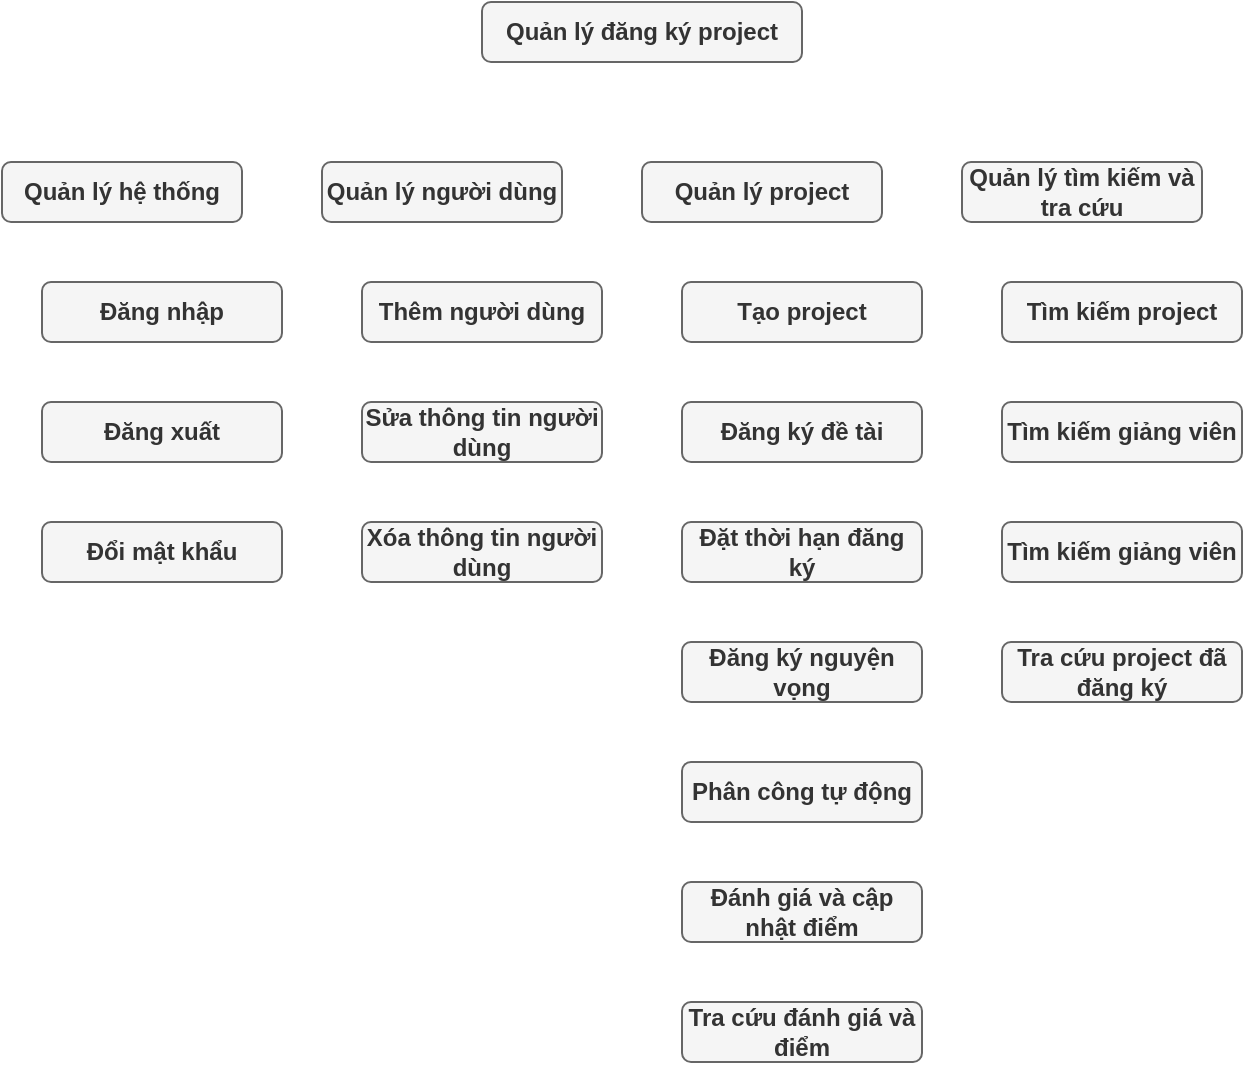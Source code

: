 <mxfile version="14.6.13" type="device" pages="15"><diagram id="ZEF8ooz4CsRJH-NLzm4i" name="SDCN"><mxGraphModel dx="1065" dy="506" grid="1" gridSize="10" guides="1" tooltips="1" connect="1" arrows="1" fold="1" page="1" pageScale="1" pageWidth="1100" pageHeight="850" math="0" shadow="0"><root><mxCell id="0"/><mxCell id="1" parent="0"/><mxCell id="Gfsevws15C0HQ6blxv7q-1" value="Quản lý đăng ký project" style="rounded=1;whiteSpace=wrap;html=1;fontStyle=1;fillColor=#f5f5f5;strokeColor=#666666;fontColor=#333333;glass=0;" parent="1" vertex="1"><mxGeometry x="360" y="160" width="160" height="30" as="geometry"/></mxCell><mxCell id="Gfsevws15C0HQ6blxv7q-2" value="Quản lý hệ thống" style="rounded=1;whiteSpace=wrap;html=1;fontStyle=1;fillColor=#f5f5f5;strokeColor=#666666;fontColor=#333333;glass=0;" parent="1" vertex="1"><mxGeometry x="120" y="240" width="120" height="30" as="geometry"/></mxCell><mxCell id="Gfsevws15C0HQ6blxv7q-4" value="Quản lý người dùng" style="rounded=1;whiteSpace=wrap;html=1;fontStyle=1;fillColor=#f5f5f5;strokeColor=#666666;fontColor=#333333;glass=0;" parent="1" vertex="1"><mxGeometry x="280" y="240" width="120" height="30" as="geometry"/></mxCell><mxCell id="Gfsevws15C0HQ6blxv7q-5" value="Quản lý project" style="rounded=1;whiteSpace=wrap;html=1;fontStyle=1;fillColor=#f5f5f5;strokeColor=#666666;fontColor=#333333;glass=0;" parent="1" vertex="1"><mxGeometry x="440" y="240" width="120" height="30" as="geometry"/></mxCell><mxCell id="Gfsevws15C0HQ6blxv7q-6" value="Quản lý tìm kiếm và tra cứu" style="rounded=1;whiteSpace=wrap;html=1;fontStyle=1;fillColor=#f5f5f5;strokeColor=#666666;fontColor=#333333;glass=0;" parent="1" vertex="1"><mxGeometry x="600" y="240" width="120" height="30" as="geometry"/></mxCell><mxCell id="F7r0OjqyZNI0h6LzyfAk-2" value="Đăng nhập" style="rounded=1;whiteSpace=wrap;html=1;fontStyle=1;fillColor=#f5f5f5;strokeColor=#666666;fontColor=#333333;glass=0;" vertex="1" parent="1"><mxGeometry x="140" y="300" width="120" height="30" as="geometry"/></mxCell><mxCell id="F7r0OjqyZNI0h6LzyfAk-3" value="Đăng xuất" style="rounded=1;whiteSpace=wrap;html=1;fontStyle=1;fillColor=#f5f5f5;strokeColor=#666666;fontColor=#333333;glass=0;" vertex="1" parent="1"><mxGeometry x="140" y="360" width="120" height="30" as="geometry"/></mxCell><mxCell id="F7r0OjqyZNI0h6LzyfAk-4" value="Thêm người dùng" style="rounded=1;whiteSpace=wrap;html=1;fontStyle=1;fillColor=#f5f5f5;strokeColor=#666666;fontColor=#333333;glass=0;" vertex="1" parent="1"><mxGeometry x="300" y="300" width="120" height="30" as="geometry"/></mxCell><mxCell id="F7r0OjqyZNI0h6LzyfAk-5" value="Sửa thông tin người dùng" style="rounded=1;whiteSpace=wrap;html=1;fontStyle=1;fillColor=#f5f5f5;strokeColor=#666666;fontColor=#333333;glass=0;" vertex="1" parent="1"><mxGeometry x="300" y="360" width="120" height="30" as="geometry"/></mxCell><mxCell id="F7r0OjqyZNI0h6LzyfAk-6" value="Xóa thông tin người dùng" style="rounded=1;whiteSpace=wrap;html=1;fontStyle=1;fillColor=#f5f5f5;strokeColor=#666666;fontColor=#333333;glass=0;" vertex="1" parent="1"><mxGeometry x="300" y="420" width="120" height="30" as="geometry"/></mxCell><mxCell id="F7r0OjqyZNI0h6LzyfAk-7" value="Đổi mật khẩu" style="rounded=1;whiteSpace=wrap;html=1;fontStyle=1;fillColor=#f5f5f5;strokeColor=#666666;fontColor=#333333;glass=0;" vertex="1" parent="1"><mxGeometry x="140" y="420" width="120" height="30" as="geometry"/></mxCell><mxCell id="F7r0OjqyZNI0h6LzyfAk-8" value="Tạo project" style="rounded=1;whiteSpace=wrap;html=1;fontStyle=1;fillColor=#f5f5f5;strokeColor=#666666;fontColor=#333333;glass=0;" vertex="1" parent="1"><mxGeometry x="460" y="300" width="120" height="30" as="geometry"/></mxCell><mxCell id="F7r0OjqyZNI0h6LzyfAk-9" value="Đăng ký đề tài" style="rounded=1;whiteSpace=wrap;html=1;fontStyle=1;fillColor=#f5f5f5;strokeColor=#666666;fontColor=#333333;glass=0;" vertex="1" parent="1"><mxGeometry x="460" y="360" width="120" height="30" as="geometry"/></mxCell><mxCell id="F7r0OjqyZNI0h6LzyfAk-10" value="Đặt thời hạn đăng ký" style="rounded=1;whiteSpace=wrap;html=1;fontStyle=1;fillColor=#f5f5f5;strokeColor=#666666;fontColor=#333333;glass=0;" vertex="1" parent="1"><mxGeometry x="460" y="420" width="120" height="30" as="geometry"/></mxCell><mxCell id="F7r0OjqyZNI0h6LzyfAk-11" value="Phân công tự động" style="rounded=1;whiteSpace=wrap;html=1;fontStyle=1;fillColor=#f5f5f5;strokeColor=#666666;fontColor=#333333;glass=0;" vertex="1" parent="1"><mxGeometry x="460" y="540" width="120" height="30" as="geometry"/></mxCell><mxCell id="F7r0OjqyZNI0h6LzyfAk-13" value="Đăng ký nguyện vọng" style="rounded=1;whiteSpace=wrap;html=1;fontStyle=1;fillColor=#f5f5f5;strokeColor=#666666;fontColor=#333333;glass=0;" vertex="1" parent="1"><mxGeometry x="460" y="480" width="120" height="30" as="geometry"/></mxCell><mxCell id="F7r0OjqyZNI0h6LzyfAk-14" value="Đánh giá và cập nhật điểm" style="rounded=1;whiteSpace=wrap;html=1;fontStyle=1;fillColor=#f5f5f5;strokeColor=#666666;fontColor=#333333;glass=0;" vertex="1" parent="1"><mxGeometry x="460" y="600" width="120" height="30" as="geometry"/></mxCell><mxCell id="F7r0OjqyZNI0h6LzyfAk-16" value="Tra cứu đánh giá và điểm" style="rounded=1;whiteSpace=wrap;html=1;fontStyle=1;fillColor=#f5f5f5;strokeColor=#666666;fontColor=#333333;glass=0;" vertex="1" parent="1"><mxGeometry x="460" y="660" width="120" height="30" as="geometry"/></mxCell><mxCell id="F7r0OjqyZNI0h6LzyfAk-17" value="Tìm kiếm project" style="rounded=1;whiteSpace=wrap;html=1;fontStyle=1;fillColor=#f5f5f5;strokeColor=#666666;fontColor=#333333;glass=0;" vertex="1" parent="1"><mxGeometry x="620" y="300" width="120" height="30" as="geometry"/></mxCell><mxCell id="F7r0OjqyZNI0h6LzyfAk-18" value="Tìm kiếm giảng viên" style="rounded=1;whiteSpace=wrap;html=1;fontStyle=1;fillColor=#f5f5f5;strokeColor=#666666;fontColor=#333333;glass=0;" vertex="1" parent="1"><mxGeometry x="620" y="360" width="120" height="30" as="geometry"/></mxCell><mxCell id="F7r0OjqyZNI0h6LzyfAk-19" value="Tìm kiếm giảng viên" style="rounded=1;whiteSpace=wrap;html=1;fontStyle=1;fillColor=#f5f5f5;strokeColor=#666666;fontColor=#333333;glass=0;" vertex="1" parent="1"><mxGeometry x="620" y="420" width="120" height="30" as="geometry"/></mxCell><mxCell id="F7r0OjqyZNI0h6LzyfAk-22" value="Tra cứu project đã đăng ký" style="rounded=1;whiteSpace=wrap;html=1;fontStyle=1;fillColor=#f5f5f5;strokeColor=#666666;fontColor=#333333;glass=0;" vertex="1" parent="1"><mxGeometry x="620" y="480" width="120" height="30" as="geometry"/></mxCell></root></mxGraphModel></diagram><diagram id="IZ5UvdRXVGfUcvkPhZCx" name="Use_case"><mxGraphModel dx="1038" dy="607" grid="1" gridSize="10" guides="1" tooltips="1" connect="1" arrows="1" fold="1" page="1" pageScale="1" pageWidth="1100" pageHeight="850" math="0" shadow="0"><root><mxCell id="N8EKD5ywdm2YLqqOQraA-0"/><mxCell id="N8EKD5ywdm2YLqqOQraA-1" parent="N8EKD5ywdm2YLqqOQraA-0"/></root></mxGraphModel></diagram><diagram id="hAlcTjzkLI1s111jfvoS" name="Class"><mxGraphModel dx="1038" dy="607" grid="1" gridSize="10" guides="1" tooltips="1" connect="1" arrows="1" fold="1" page="1" pageScale="1" pageWidth="1100" pageHeight="850" math="0" shadow="0"><root><mxCell id="VkgzCpKXlT5GW4c5N4aE-0"/><mxCell id="VkgzCpKXlT5GW4c5N4aE-1" parent="VkgzCpKXlT5GW4c5N4aE-0"/></root></mxGraphModel></diagram><diagram id="bfhI10lnvHaEZEu4e71r" name="Activity detai"><mxGraphModel dx="1038" dy="607" grid="1" gridSize="10" guides="1" tooltips="1" connect="1" arrows="1" fold="1" page="1" pageScale="1" pageWidth="1100" pageHeight="850" math="0" shadow="0"><root><mxCell id="54zHZTjvwD9EXPh8chBe-0"/><mxCell id="54zHZTjvwD9EXPh8chBe-1" parent="54zHZTjvwD9EXPh8chBe-0"/></root></mxGraphModel></diagram><diagram id="DBNs3LBVxO5JrGrNNQS2" name="Sequence detai"><mxGraphModel dx="1038" dy="607" grid="1" gridSize="10" guides="1" tooltips="1" connect="1" arrows="1" fold="1" page="1" pageScale="1" pageWidth="1100" pageHeight="850" math="0" shadow="0"><root><mxCell id="lMaeGaTuLwNTZs_B_fRg-0"/><mxCell id="lMaeGaTuLwNTZs_B_fRg-1" parent="lMaeGaTuLwNTZs_B_fRg-0"/></root></mxGraphModel></diagram><diagram id="e70qe-fKVl9ynQSeNbEG" name="Activity sv"><mxGraphModel dx="1038" dy="607" grid="1" gridSize="10" guides="1" tooltips="1" connect="1" arrows="1" fold="1" page="1" pageScale="1" pageWidth="1100" pageHeight="850" math="0" shadow="0"><root><mxCell id="gvJyOGZ8IV6irZZ_e8Y8-0"/><mxCell id="gvJyOGZ8IV6irZZ_e8Y8-1" parent="gvJyOGZ8IV6irZZ_e8Y8-0"/></root></mxGraphModel></diagram><diagram id="D_mVv4n0QHTkc2mRqGPQ" name="Sequence sv"><mxGraphModel dx="1038" dy="607" grid="1" gridSize="10" guides="1" tooltips="1" connect="1" arrows="1" fold="1" page="1" pageScale="1" pageWidth="1100" pageHeight="850" math="0" shadow="0"><root><mxCell id="r1qcC3Q-udBI7uP-FEIx-0"/><mxCell id="r1qcC3Q-udBI7uP-FEIx-1" parent="r1qcC3Q-udBI7uP-FEIx-0"/></root></mxGraphModel></diagram><diagram id="GaSqqmxNN91Ityw2pBPl" name="Activity danhgia"><mxGraphModel dx="1038" dy="607" grid="1" gridSize="10" guides="1" tooltips="1" connect="1" arrows="1" fold="1" page="1" pageScale="1" pageWidth="1100" pageHeight="850" math="0" shadow="0"><root><mxCell id="VF238evmtMLEdyuWWex1-0"/><mxCell id="VF238evmtMLEdyuWWex1-1" parent="VF238evmtMLEdyuWWex1-0"/></root></mxGraphModel></diagram><diagram id="aa36RMdqNc81H6YihcE8" name="Sequence danhgia"><mxGraphModel dx="1038" dy="607" grid="1" gridSize="10" guides="1" tooltips="1" connect="1" arrows="1" fold="1" page="1" pageScale="1" pageWidth="1100" pageHeight="850" math="0" shadow="0"><root><mxCell id="E5sEC74HDn0T8FJbYSvb-0"/><mxCell id="E5sEC74HDn0T8FJbYSvb-1" parent="E5sEC74HDn0T8FJbYSvb-0"/></root></mxGraphModel></diagram><diagram id="_lGh43vHhbTGYWZvHTMc" name="Activity tracuuda"><mxGraphModel dx="1038" dy="607" grid="1" gridSize="10" guides="1" tooltips="1" connect="1" arrows="1" fold="1" page="1" pageScale="1" pageWidth="1100" pageHeight="850" math="0" shadow="0"><root><mxCell id="dBjzQlUsna-iEkXJ1Bjk-0"/><mxCell id="dBjzQlUsna-iEkXJ1Bjk-1" parent="dBjzQlUsna-iEkXJ1Bjk-0"/></root></mxGraphModel></diagram><diagram id="p0dvYY075REt13dk4VGz" name="Sequence tracuuda"><mxGraphModel dx="1038" dy="607" grid="1" gridSize="10" guides="1" tooltips="1" connect="1" arrows="1" fold="1" page="1" pageScale="1" pageWidth="1100" pageHeight="850" math="0" shadow="0"><root><mxCell id="DCryQtA1DBmyx9xlXpep-0"/><mxCell id="DCryQtA1DBmyx9xlXpep-1" parent="DCryQtA1DBmyx9xlXpep-0"/></root></mxGraphModel></diagram><diagram id="hPL02UmK4FU8df6ewCq0" name="Activity dkida"><mxGraphModel dx="1038" dy="607" grid="1" gridSize="10" guides="1" tooltips="1" connect="1" arrows="1" fold="1" page="1" pageScale="1" pageWidth="1100" pageHeight="850" math="0" shadow="0"><root><mxCell id="7XmS6BsyNSZh1bYSmg_I-0"/><mxCell id="7XmS6BsyNSZh1bYSmg_I-1" parent="7XmS6BsyNSZh1bYSmg_I-0"/></root></mxGraphModel></diagram><diagram id="3WR1I4vAvhQvRcN3rcZB" name="Sequence dkida"><mxGraphModel dx="1038" dy="607" grid="1" gridSize="10" guides="1" tooltips="1" connect="1" arrows="1" fold="1" page="1" pageScale="1" pageWidth="1100" pageHeight="850" math="0" shadow="0"><root><mxCell id="1HmqUX39poBuCzvoCTvN-0"/><mxCell id="1HmqUX39poBuCzvoCTvN-1" parent="1HmqUX39poBuCzvoCTvN-0"/></root></mxGraphModel></diagram><diagram id="K1mYhQWjZmQLa61zPMAW" name="Activity xemdanhgia"><mxGraphModel dx="1038" dy="607" grid="1" gridSize="10" guides="1" tooltips="1" connect="1" arrows="1" fold="1" page="1" pageScale="1" pageWidth="1100" pageHeight="850" math="0" shadow="0"><root><mxCell id="xFnnKGq05H-_uTWtVU14-0"/><mxCell id="xFnnKGq05H-_uTWtVU14-1" parent="xFnnKGq05H-_uTWtVU14-0"/></root></mxGraphModel></diagram><diagram id="C6dlQvc0JgsuvDytgRgD" name="Sequence xemdanhgia"><mxGraphModel dx="1038" dy="607" grid="1" gridSize="10" guides="1" tooltips="1" connect="1" arrows="1" fold="1" page="1" pageScale="1" pageWidth="1100" pageHeight="850" math="0" shadow="0"><root><mxCell id="NnFXjHATmNqin2Di82_F-0"/><mxCell id="NnFXjHATmNqin2Di82_F-1" parent="NnFXjHATmNqin2Di82_F-0"/></root></mxGraphModel></diagram></mxfile>